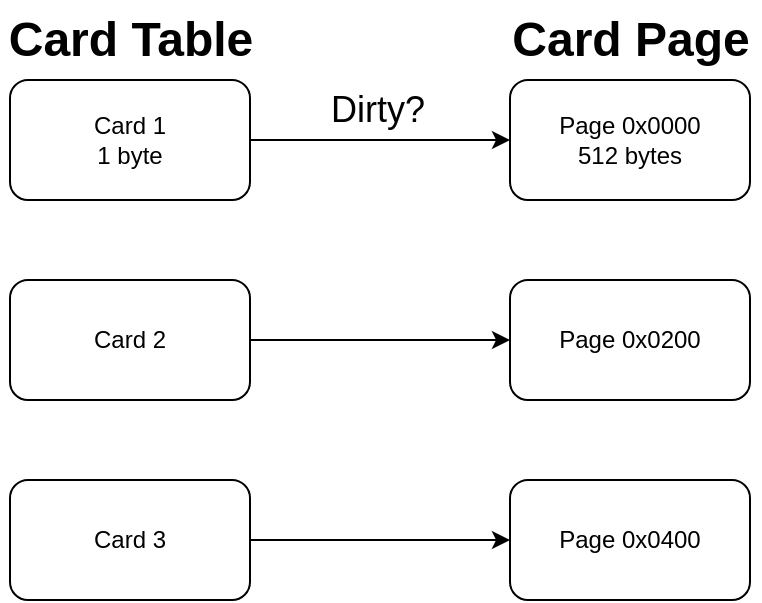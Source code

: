 <mxfile version="25.0.2">
  <diagram name="第 1 页" id="qIvX3sak-EunhOmALNiu">
    <mxGraphModel dx="1084" dy="522" grid="1" gridSize="10" guides="1" tooltips="1" connect="1" arrows="1" fold="1" page="1" pageScale="1" pageWidth="827" pageHeight="1169" math="0" shadow="0">
      <root>
        <mxCell id="0" />
        <mxCell id="1" parent="0" />
        <mxCell id="wqa8pw58EzON19-UQ0fu-7" style="edgeStyle=orthogonalEdgeStyle;rounded=0;orthogonalLoop=1;jettySize=auto;html=1;exitX=1;exitY=0.5;exitDx=0;exitDy=0;entryX=0;entryY=0.5;entryDx=0;entryDy=0;" edge="1" parent="1" source="wqa8pw58EzON19-UQ0fu-1" target="wqa8pw58EzON19-UQ0fu-4">
          <mxGeometry relative="1" as="geometry" />
        </mxCell>
        <mxCell id="wqa8pw58EzON19-UQ0fu-1" value="Card 1&lt;div&gt;1 byte&lt;/div&gt;" style="rounded=1;whiteSpace=wrap;html=1;" vertex="1" parent="1">
          <mxGeometry x="230" y="150" width="120" height="60" as="geometry" />
        </mxCell>
        <mxCell id="wqa8pw58EzON19-UQ0fu-8" style="edgeStyle=orthogonalEdgeStyle;rounded=0;orthogonalLoop=1;jettySize=auto;html=1;exitX=1;exitY=0.5;exitDx=0;exitDy=0;entryX=0;entryY=0.5;entryDx=0;entryDy=0;" edge="1" parent="1" source="wqa8pw58EzON19-UQ0fu-2" target="wqa8pw58EzON19-UQ0fu-5">
          <mxGeometry relative="1" as="geometry" />
        </mxCell>
        <mxCell id="wqa8pw58EzON19-UQ0fu-2" value="Card 2" style="rounded=1;whiteSpace=wrap;html=1;" vertex="1" parent="1">
          <mxGeometry x="230" y="250" width="120" height="60" as="geometry" />
        </mxCell>
        <mxCell id="wqa8pw58EzON19-UQ0fu-9" style="edgeStyle=orthogonalEdgeStyle;rounded=0;orthogonalLoop=1;jettySize=auto;html=1;exitX=1;exitY=0.5;exitDx=0;exitDy=0;entryX=0;entryY=0.5;entryDx=0;entryDy=0;" edge="1" parent="1" source="wqa8pw58EzON19-UQ0fu-3" target="wqa8pw58EzON19-UQ0fu-6">
          <mxGeometry relative="1" as="geometry" />
        </mxCell>
        <mxCell id="wqa8pw58EzON19-UQ0fu-3" value="Card 3" style="rounded=1;whiteSpace=wrap;html=1;" vertex="1" parent="1">
          <mxGeometry x="230" y="350" width="120" height="60" as="geometry" />
        </mxCell>
        <mxCell id="wqa8pw58EzON19-UQ0fu-4" value="Page 0x0000&lt;div&gt;512 bytes&lt;/div&gt;" style="rounded=1;whiteSpace=wrap;html=1;" vertex="1" parent="1">
          <mxGeometry x="480" y="150" width="120" height="60" as="geometry" />
        </mxCell>
        <mxCell id="wqa8pw58EzON19-UQ0fu-5" value="Page 0x0200" style="rounded=1;whiteSpace=wrap;html=1;" vertex="1" parent="1">
          <mxGeometry x="480" y="250" width="120" height="60" as="geometry" />
        </mxCell>
        <mxCell id="wqa8pw58EzON19-UQ0fu-6" value="Page 0x0400" style="rounded=1;whiteSpace=wrap;html=1;" vertex="1" parent="1">
          <mxGeometry x="480" y="350" width="120" height="60" as="geometry" />
        </mxCell>
        <mxCell id="wqa8pw58EzON19-UQ0fu-10" value="&lt;font style=&quot;font-size: 18px;&quot;&gt;Dirty?&lt;/font&gt;" style="text;html=1;align=center;verticalAlign=middle;whiteSpace=wrap;rounded=0;" vertex="1" parent="1">
          <mxGeometry x="384" y="150" width="60" height="30" as="geometry" />
        </mxCell>
        <mxCell id="wqa8pw58EzON19-UQ0fu-11" value="Card Page" style="text;strokeColor=none;fillColor=none;html=1;fontSize=24;fontStyle=1;verticalAlign=middle;align=center;" vertex="1" parent="1">
          <mxGeometry x="475" y="110" width="130" height="40" as="geometry" />
        </mxCell>
        <mxCell id="wqa8pw58EzON19-UQ0fu-12" value="Card Table" style="text;strokeColor=none;fillColor=none;html=1;fontSize=24;fontStyle=1;verticalAlign=middle;align=center;" vertex="1" parent="1">
          <mxGeometry x="225" y="110" width="130" height="40" as="geometry" />
        </mxCell>
      </root>
    </mxGraphModel>
  </diagram>
</mxfile>
